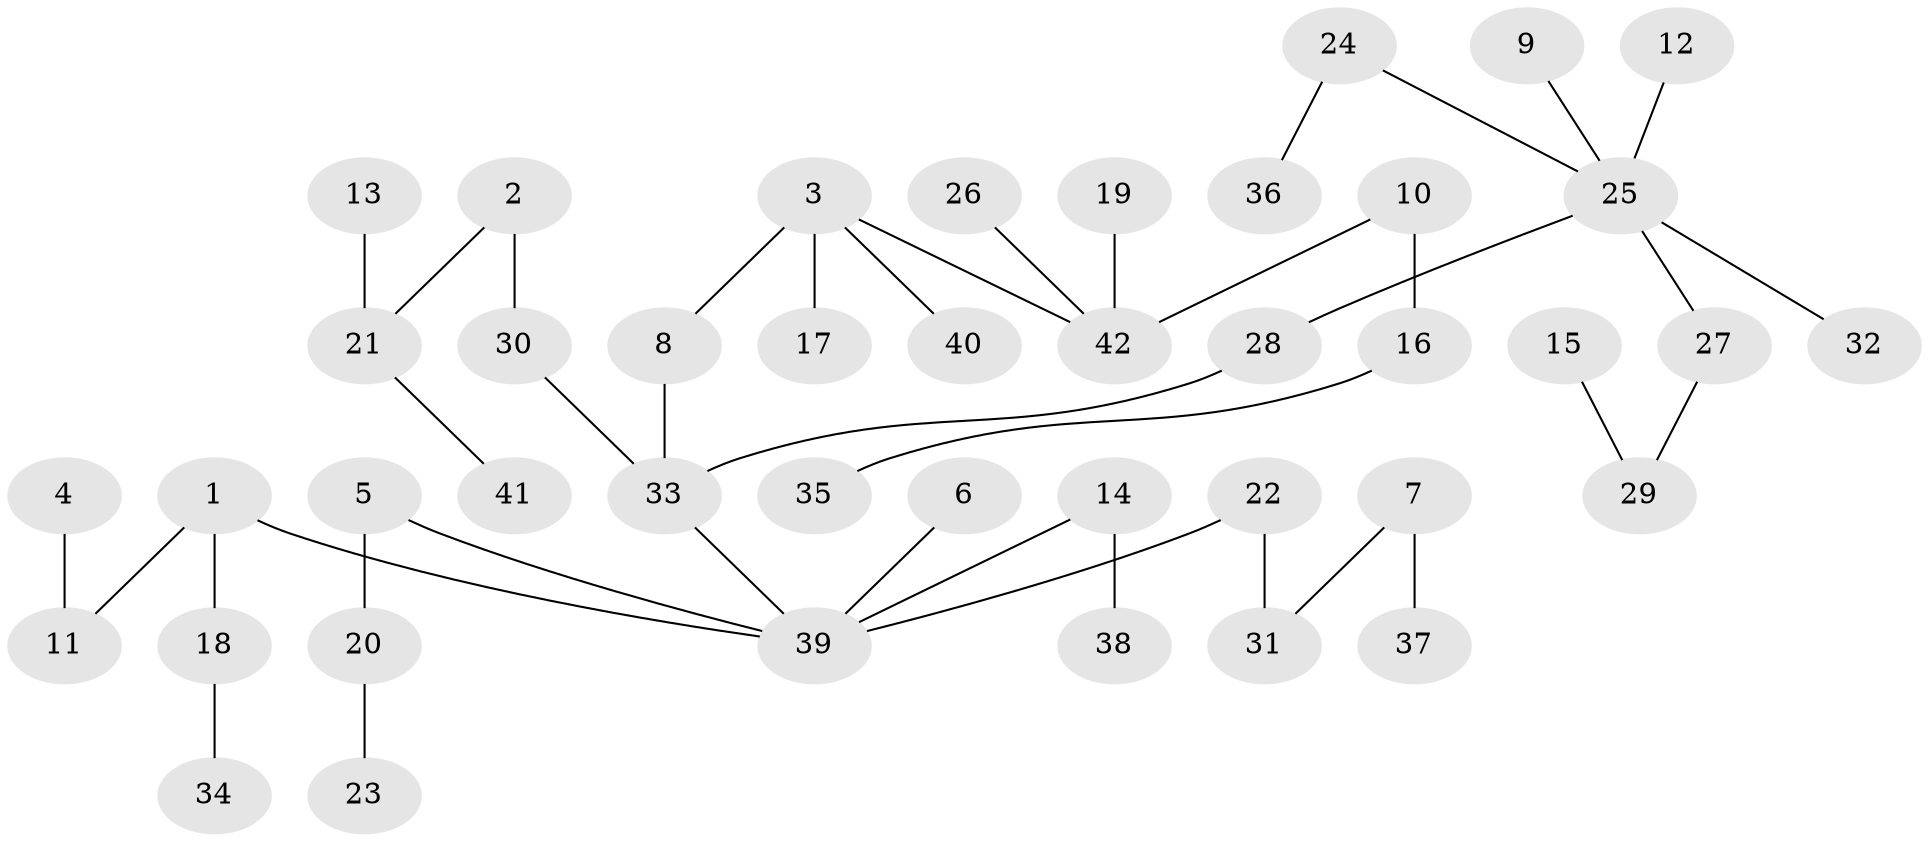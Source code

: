 // original degree distribution, {8: 0.012048192771084338, 5: 0.024096385542168676, 4: 0.03614457831325301, 3: 0.14457831325301204, 2: 0.26506024096385544, 7: 0.012048192771084338, 1: 0.4939759036144578, 6: 0.012048192771084338}
// Generated by graph-tools (version 1.1) at 2025/02/03/09/25 03:02:24]
// undirected, 42 vertices, 41 edges
graph export_dot {
graph [start="1"]
  node [color=gray90,style=filled];
  1;
  2;
  3;
  4;
  5;
  6;
  7;
  8;
  9;
  10;
  11;
  12;
  13;
  14;
  15;
  16;
  17;
  18;
  19;
  20;
  21;
  22;
  23;
  24;
  25;
  26;
  27;
  28;
  29;
  30;
  31;
  32;
  33;
  34;
  35;
  36;
  37;
  38;
  39;
  40;
  41;
  42;
  1 -- 11 [weight=1.0];
  1 -- 18 [weight=1.0];
  1 -- 39 [weight=1.0];
  2 -- 21 [weight=1.0];
  2 -- 30 [weight=1.0];
  3 -- 8 [weight=1.0];
  3 -- 17 [weight=1.0];
  3 -- 40 [weight=1.0];
  3 -- 42 [weight=1.0];
  4 -- 11 [weight=1.0];
  5 -- 20 [weight=1.0];
  5 -- 39 [weight=1.0];
  6 -- 39 [weight=1.0];
  7 -- 31 [weight=1.0];
  7 -- 37 [weight=1.0];
  8 -- 33 [weight=1.0];
  9 -- 25 [weight=1.0];
  10 -- 16 [weight=1.0];
  10 -- 42 [weight=1.0];
  12 -- 25 [weight=1.0];
  13 -- 21 [weight=1.0];
  14 -- 38 [weight=1.0];
  14 -- 39 [weight=1.0];
  15 -- 29 [weight=1.0];
  16 -- 35 [weight=1.0];
  18 -- 34 [weight=1.0];
  19 -- 42 [weight=1.0];
  20 -- 23 [weight=1.0];
  21 -- 41 [weight=1.0];
  22 -- 31 [weight=1.0];
  22 -- 39 [weight=1.0];
  24 -- 25 [weight=1.0];
  24 -- 36 [weight=1.0];
  25 -- 27 [weight=1.0];
  25 -- 28 [weight=1.0];
  25 -- 32 [weight=1.0];
  26 -- 42 [weight=1.0];
  27 -- 29 [weight=1.0];
  28 -- 33 [weight=1.0];
  30 -- 33 [weight=1.0];
  33 -- 39 [weight=1.0];
}
